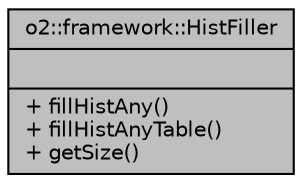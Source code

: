 digraph "o2::framework::HistFiller"
{
 // INTERACTIVE_SVG=YES
  bgcolor="transparent";
  edge [fontname="Helvetica",fontsize="10",labelfontname="Helvetica",labelfontsize="10"];
  node [fontname="Helvetica",fontsize="10",shape=record];
  Node1 [label="{o2::framework::HistFiller\n||+ fillHistAny()\l+ fillHistAnyTable()\l+ getSize()\l}",height=0.2,width=0.4,color="black", fillcolor="grey75", style="filled", fontcolor="black"];
}
